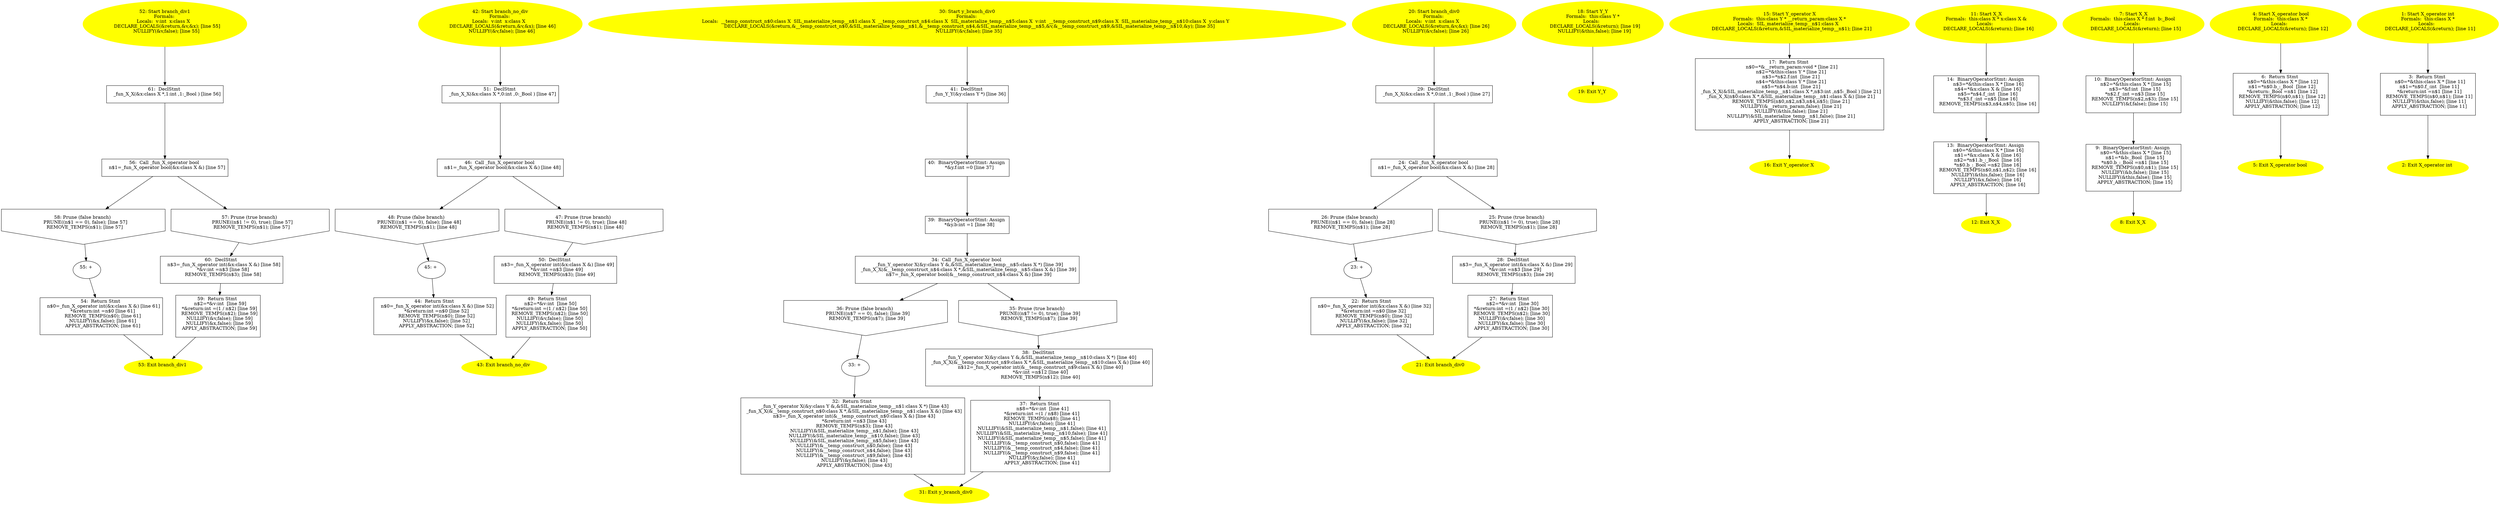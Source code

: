 digraph iCFG {
61 [label="61:  DeclStmt \n   _fun_X_X(&x:class X *,1:int ,1:_Bool ) [line 56]\n " shape="box"]
	

	 61 -> 56 ;
60 [label="60:  DeclStmt \n   n$3=_fun_X_operator int(&x:class X &) [line 58]\n  *&v:int =n$3 [line 58]\n  REMOVE_TEMPS(n$3); [line 58]\n " shape="box"]
	

	 60 -> 59 ;
59 [label="59:  Return Stmt \n   n$2=*&v:int  [line 59]\n  *&return:int =(1 / n$2) [line 59]\n  REMOVE_TEMPS(n$2); [line 59]\n  NULLIFY(&v,false); [line 59]\n  NULLIFY(&x,false); [line 59]\n  APPLY_ABSTRACTION; [line 59]\n " shape="box"]
	

	 59 -> 53 ;
58 [label="58: Prune (false branch) \n   PRUNE((n$1 == 0), false); [line 57]\n  REMOVE_TEMPS(n$1); [line 57]\n " shape="invhouse"]
	

	 58 -> 55 ;
57 [label="57: Prune (true branch) \n   PRUNE((n$1 != 0), true); [line 57]\n  REMOVE_TEMPS(n$1); [line 57]\n " shape="invhouse"]
	

	 57 -> 60 ;
56 [label="56:  Call _fun_X_operator bool \n   n$1=_fun_X_operator bool(&x:class X &) [line 57]\n " shape="box"]
	

	 56 -> 57 ;
	 56 -> 58 ;
55 [label="55: + \n  " ]
	

	 55 -> 54 ;
54 [label="54:  Return Stmt \n   n$0=_fun_X_operator int(&x:class X &) [line 61]\n  *&return:int =n$0 [line 61]\n  REMOVE_TEMPS(n$0); [line 61]\n  NULLIFY(&x,false); [line 61]\n  APPLY_ABSTRACTION; [line 61]\n " shape="box"]
	

	 54 -> 53 ;
53 [label="53: Exit branch_div1 \n  " color=yellow style=filled]
	

52 [label="52: Start branch_div1\nFormals: \nLocals:  v:int  x:class X  \n   DECLARE_LOCALS(&return,&v,&x); [line 55]\n  NULLIFY(&v,false); [line 55]\n " color=yellow style=filled]
	

	 52 -> 61 ;
51 [label="51:  DeclStmt \n   _fun_X_X(&x:class X *,0:int ,0:_Bool ) [line 47]\n " shape="box"]
	

	 51 -> 46 ;
50 [label="50:  DeclStmt \n   n$3=_fun_X_operator int(&x:class X &) [line 49]\n  *&v:int =n$3 [line 49]\n  REMOVE_TEMPS(n$3); [line 49]\n " shape="box"]
	

	 50 -> 49 ;
49 [label="49:  Return Stmt \n   n$2=*&v:int  [line 50]\n  *&return:int =(1 / n$2) [line 50]\n  REMOVE_TEMPS(n$2); [line 50]\n  NULLIFY(&v,false); [line 50]\n  NULLIFY(&x,false); [line 50]\n  APPLY_ABSTRACTION; [line 50]\n " shape="box"]
	

	 49 -> 43 ;
48 [label="48: Prune (false branch) \n   PRUNE((n$1 == 0), false); [line 48]\n  REMOVE_TEMPS(n$1); [line 48]\n " shape="invhouse"]
	

	 48 -> 45 ;
47 [label="47: Prune (true branch) \n   PRUNE((n$1 != 0), true); [line 48]\n  REMOVE_TEMPS(n$1); [line 48]\n " shape="invhouse"]
	

	 47 -> 50 ;
46 [label="46:  Call _fun_X_operator bool \n   n$1=_fun_X_operator bool(&x:class X &) [line 48]\n " shape="box"]
	

	 46 -> 47 ;
	 46 -> 48 ;
45 [label="45: + \n  " ]
	

	 45 -> 44 ;
44 [label="44:  Return Stmt \n   n$0=_fun_X_operator int(&x:class X &) [line 52]\n  *&return:int =n$0 [line 52]\n  REMOVE_TEMPS(n$0); [line 52]\n  NULLIFY(&x,false); [line 52]\n  APPLY_ABSTRACTION; [line 52]\n " shape="box"]
	

	 44 -> 43 ;
43 [label="43: Exit branch_no_div \n  " color=yellow style=filled]
	

42 [label="42: Start branch_no_div\nFormals: \nLocals:  v:int  x:class X  \n   DECLARE_LOCALS(&return,&v,&x); [line 46]\n  NULLIFY(&v,false); [line 46]\n " color=yellow style=filled]
	

	 42 -> 51 ;
41 [label="41:  DeclStmt \n   _fun_Y_Y(&y:class Y *) [line 36]\n " shape="box"]
	

	 41 -> 40 ;
40 [label="40:  BinaryOperatorStmt: Assign \n   *&y.f:int =0 [line 37]\n " shape="box"]
	

	 40 -> 39 ;
39 [label="39:  BinaryOperatorStmt: Assign \n   *&y.b:int =1 [line 38]\n " shape="box"]
	

	 39 -> 34 ;
38 [label="38:  DeclStmt \n   _fun_Y_operator X(&y:class Y &,&SIL_materialize_temp__n$10:class X *) [line 40]\n  _fun_X_X(&__temp_construct_n$9:class X *,&SIL_materialize_temp__n$10:class X &) [line 40]\n  n$12=_fun_X_operator int(&__temp_construct_n$9:class X &) [line 40]\n  *&v:int =n$12 [line 40]\n  REMOVE_TEMPS(n$12); [line 40]\n " shape="box"]
	

	 38 -> 37 ;
37 [label="37:  Return Stmt \n   n$8=*&v:int  [line 41]\n  *&return:int =(1 / n$8) [line 41]\n  REMOVE_TEMPS(n$8); [line 41]\n  NULLIFY(&v,false); [line 41]\n  NULLIFY(&SIL_materialize_temp__n$1,false); [line 41]\n  NULLIFY(&SIL_materialize_temp__n$10,false); [line 41]\n  NULLIFY(&SIL_materialize_temp__n$5,false); [line 41]\n  NULLIFY(&__temp_construct_n$0,false); [line 41]\n  NULLIFY(&__temp_construct_n$4,false); [line 41]\n  NULLIFY(&__temp_construct_n$9,false); [line 41]\n  NULLIFY(&y,false); [line 41]\n  APPLY_ABSTRACTION; [line 41]\n " shape="box"]
	

	 37 -> 31 ;
36 [label="36: Prune (false branch) \n   PRUNE((n$7 == 0), false); [line 39]\n  REMOVE_TEMPS(n$7); [line 39]\n " shape="invhouse"]
	

	 36 -> 33 ;
35 [label="35: Prune (true branch) \n   PRUNE((n$7 != 0), true); [line 39]\n  REMOVE_TEMPS(n$7); [line 39]\n " shape="invhouse"]
	

	 35 -> 38 ;
34 [label="34:  Call _fun_X_operator bool \n   _fun_Y_operator X(&y:class Y &,&SIL_materialize_temp__n$5:class X *) [line 39]\n  _fun_X_X(&__temp_construct_n$4:class X *,&SIL_materialize_temp__n$5:class X &) [line 39]\n  n$7=_fun_X_operator bool(&__temp_construct_n$4:class X &) [line 39]\n " shape="box"]
	

	 34 -> 35 ;
	 34 -> 36 ;
33 [label="33: + \n  " ]
	

	 33 -> 32 ;
32 [label="32:  Return Stmt \n   _fun_Y_operator X(&y:class Y &,&SIL_materialize_temp__n$1:class X *) [line 43]\n  _fun_X_X(&__temp_construct_n$0:class X *,&SIL_materialize_temp__n$1:class X &) [line 43]\n  n$3=_fun_X_operator int(&__temp_construct_n$0:class X &) [line 43]\n  *&return:int =n$3 [line 43]\n  REMOVE_TEMPS(n$3); [line 43]\n  NULLIFY(&SIL_materialize_temp__n$1,false); [line 43]\n  NULLIFY(&SIL_materialize_temp__n$10,false); [line 43]\n  NULLIFY(&SIL_materialize_temp__n$5,false); [line 43]\n  NULLIFY(&__temp_construct_n$0,false); [line 43]\n  NULLIFY(&__temp_construct_n$4,false); [line 43]\n  NULLIFY(&__temp_construct_n$9,false); [line 43]\n  NULLIFY(&y,false); [line 43]\n  APPLY_ABSTRACTION; [line 43]\n " shape="box"]
	

	 32 -> 31 ;
31 [label="31: Exit y_branch_div0 \n  " color=yellow style=filled]
	

30 [label="30: Start y_branch_div0\nFormals: \nLocals:  __temp_construct_n$0:class X  SIL_materialize_temp__n$1:class X  __temp_construct_n$4:class X  SIL_materialize_temp__n$5:class X  v:int  __temp_construct_n$9:class X  SIL_materialize_temp__n$10:class X  y:class Y  \n   DECLARE_LOCALS(&return,&__temp_construct_n$0,&SIL_materialize_temp__n$1,&__temp_construct_n$4,&SIL_materialize_temp__n$5,&v,&__temp_construct_n$9,&SIL_materialize_temp__n$10,&y); [line 35]\n  NULLIFY(&v,false); [line 35]\n " color=yellow style=filled]
	

	 30 -> 41 ;
29 [label="29:  DeclStmt \n   _fun_X_X(&x:class X *,0:int ,1:_Bool ) [line 27]\n " shape="box"]
	

	 29 -> 24 ;
28 [label="28:  DeclStmt \n   n$3=_fun_X_operator int(&x:class X &) [line 29]\n  *&v:int =n$3 [line 29]\n  REMOVE_TEMPS(n$3); [line 29]\n " shape="box"]
	

	 28 -> 27 ;
27 [label="27:  Return Stmt \n   n$2=*&v:int  [line 30]\n  *&return:int =(1 / n$2) [line 30]\n  REMOVE_TEMPS(n$2); [line 30]\n  NULLIFY(&v,false); [line 30]\n  NULLIFY(&x,false); [line 30]\n  APPLY_ABSTRACTION; [line 30]\n " shape="box"]
	

	 27 -> 21 ;
26 [label="26: Prune (false branch) \n   PRUNE((n$1 == 0), false); [line 28]\n  REMOVE_TEMPS(n$1); [line 28]\n " shape="invhouse"]
	

	 26 -> 23 ;
25 [label="25: Prune (true branch) \n   PRUNE((n$1 != 0), true); [line 28]\n  REMOVE_TEMPS(n$1); [line 28]\n " shape="invhouse"]
	

	 25 -> 28 ;
24 [label="24:  Call _fun_X_operator bool \n   n$1=_fun_X_operator bool(&x:class X &) [line 28]\n " shape="box"]
	

	 24 -> 25 ;
	 24 -> 26 ;
23 [label="23: + \n  " ]
	

	 23 -> 22 ;
22 [label="22:  Return Stmt \n   n$0=_fun_X_operator int(&x:class X &) [line 32]\n  *&return:int =n$0 [line 32]\n  REMOVE_TEMPS(n$0); [line 32]\n  NULLIFY(&x,false); [line 32]\n  APPLY_ABSTRACTION; [line 32]\n " shape="box"]
	

	 22 -> 21 ;
21 [label="21: Exit branch_div0 \n  " color=yellow style=filled]
	

20 [label="20: Start branch_div0\nFormals: \nLocals:  v:int  x:class X  \n   DECLARE_LOCALS(&return,&v,&x); [line 26]\n  NULLIFY(&v,false); [line 26]\n " color=yellow style=filled]
	

	 20 -> 29 ;
19 [label="19: Exit Y_Y \n  " color=yellow style=filled]
	

18 [label="18: Start Y_Y\nFormals:  this:class Y *\nLocals:  \n   DECLARE_LOCALS(&return); [line 19]\n  NULLIFY(&this,false); [line 19]\n " color=yellow style=filled]
	

	 18 -> 19 ;
17 [label="17:  Return Stmt \n   n$0=*&__return_param:void * [line 21]\n  n$2=*&this:class Y * [line 21]\n  n$3=*n$2.f:int  [line 21]\n  n$4=*&this:class Y * [line 21]\n  n$5=*n$4.b:int  [line 21]\n  _fun_X_X(&SIL_materialize_temp__n$1:class X *,n$3:int ,n$5:_Bool ) [line 21]\n  _fun_X_X(n$0:class X *,&SIL_materialize_temp__n$1:class X &) [line 21]\n  REMOVE_TEMPS(n$0,n$2,n$3,n$4,n$5); [line 21]\n  NULLIFY(&__return_param,false); [line 21]\n  NULLIFY(&this,false); [line 21]\n  NULLIFY(&SIL_materialize_temp__n$1,false); [line 21]\n  APPLY_ABSTRACTION; [line 21]\n " shape="box"]
	

	 17 -> 16 ;
16 [label="16: Exit Y_operator X \n  " color=yellow style=filled]
	

15 [label="15: Start Y_operator X\nFormals:  this:class Y * __return_param:class X *\nLocals:  SIL_materialize_temp__n$1:class X  \n   DECLARE_LOCALS(&return,&SIL_materialize_temp__n$1); [line 21]\n " color=yellow style=filled]
	

	 15 -> 17 ;
14 [label="14:  BinaryOperatorStmt: Assign \n   n$3=*&this:class X * [line 16]\n  n$4=*&x:class X & [line 16]\n  n$5=*n$4.f_:int  [line 16]\n  *n$3.f_:int =n$5 [line 16]\n  REMOVE_TEMPS(n$3,n$4,n$5); [line 16]\n " shape="box"]
	

	 14 -> 13 ;
13 [label="13:  BinaryOperatorStmt: Assign \n   n$0=*&this:class X * [line 16]\n  n$1=*&x:class X & [line 16]\n  n$2=*n$1.b_:_Bool  [line 16]\n  *n$0.b_:_Bool =n$2 [line 16]\n  REMOVE_TEMPS(n$0,n$1,n$2); [line 16]\n  NULLIFY(&this,false); [line 16]\n  NULLIFY(&x,false); [line 16]\n  APPLY_ABSTRACTION; [line 16]\n " shape="box"]
	

	 13 -> 12 ;
12 [label="12: Exit X_X \n  " color=yellow style=filled]
	

11 [label="11: Start X_X\nFormals:  this:class X * x:class X &\nLocals:  \n   DECLARE_LOCALS(&return); [line 16]\n " color=yellow style=filled]
	

	 11 -> 14 ;
10 [label="10:  BinaryOperatorStmt: Assign \n   n$2=*&this:class X * [line 15]\n  n$3=*&f:int  [line 15]\n  *n$2.f_:int =n$3 [line 15]\n  REMOVE_TEMPS(n$2,n$3); [line 15]\n  NULLIFY(&f,false); [line 15]\n " shape="box"]
	

	 10 -> 9 ;
9 [label="9:  BinaryOperatorStmt: Assign \n   n$0=*&this:class X * [line 15]\n  n$1=*&b:_Bool  [line 15]\n  *n$0.b_:_Bool =n$1 [line 15]\n  REMOVE_TEMPS(n$0,n$1); [line 15]\n  NULLIFY(&b,false); [line 15]\n  NULLIFY(&this,false); [line 15]\n  APPLY_ABSTRACTION; [line 15]\n " shape="box"]
	

	 9 -> 8 ;
8 [label="8: Exit X_X \n  " color=yellow style=filled]
	

7 [label="7: Start X_X\nFormals:  this:class X * f:int  b:_Bool \nLocals:  \n   DECLARE_LOCALS(&return); [line 15]\n " color=yellow style=filled]
	

	 7 -> 10 ;
6 [label="6:  Return Stmt \n   n$0=*&this:class X * [line 12]\n  n$1=*n$0.b_:_Bool  [line 12]\n  *&return:_Bool =n$1 [line 12]\n  REMOVE_TEMPS(n$0,n$1); [line 12]\n  NULLIFY(&this,false); [line 12]\n  APPLY_ABSTRACTION; [line 12]\n " shape="box"]
	

	 6 -> 5 ;
5 [label="5: Exit X_operator bool \n  " color=yellow style=filled]
	

4 [label="4: Start X_operator bool\nFormals:  this:class X *\nLocals:  \n   DECLARE_LOCALS(&return); [line 12]\n " color=yellow style=filled]
	

	 4 -> 6 ;
3 [label="3:  Return Stmt \n   n$0=*&this:class X * [line 11]\n  n$1=*n$0.f_:int  [line 11]\n  *&return:int =n$1 [line 11]\n  REMOVE_TEMPS(n$0,n$1); [line 11]\n  NULLIFY(&this,false); [line 11]\n  APPLY_ABSTRACTION; [line 11]\n " shape="box"]
	

	 3 -> 2 ;
2 [label="2: Exit X_operator int \n  " color=yellow style=filled]
	

1 [label="1: Start X_operator int\nFormals:  this:class X *\nLocals:  \n   DECLARE_LOCALS(&return); [line 11]\n " color=yellow style=filled]
	

	 1 -> 3 ;
}

